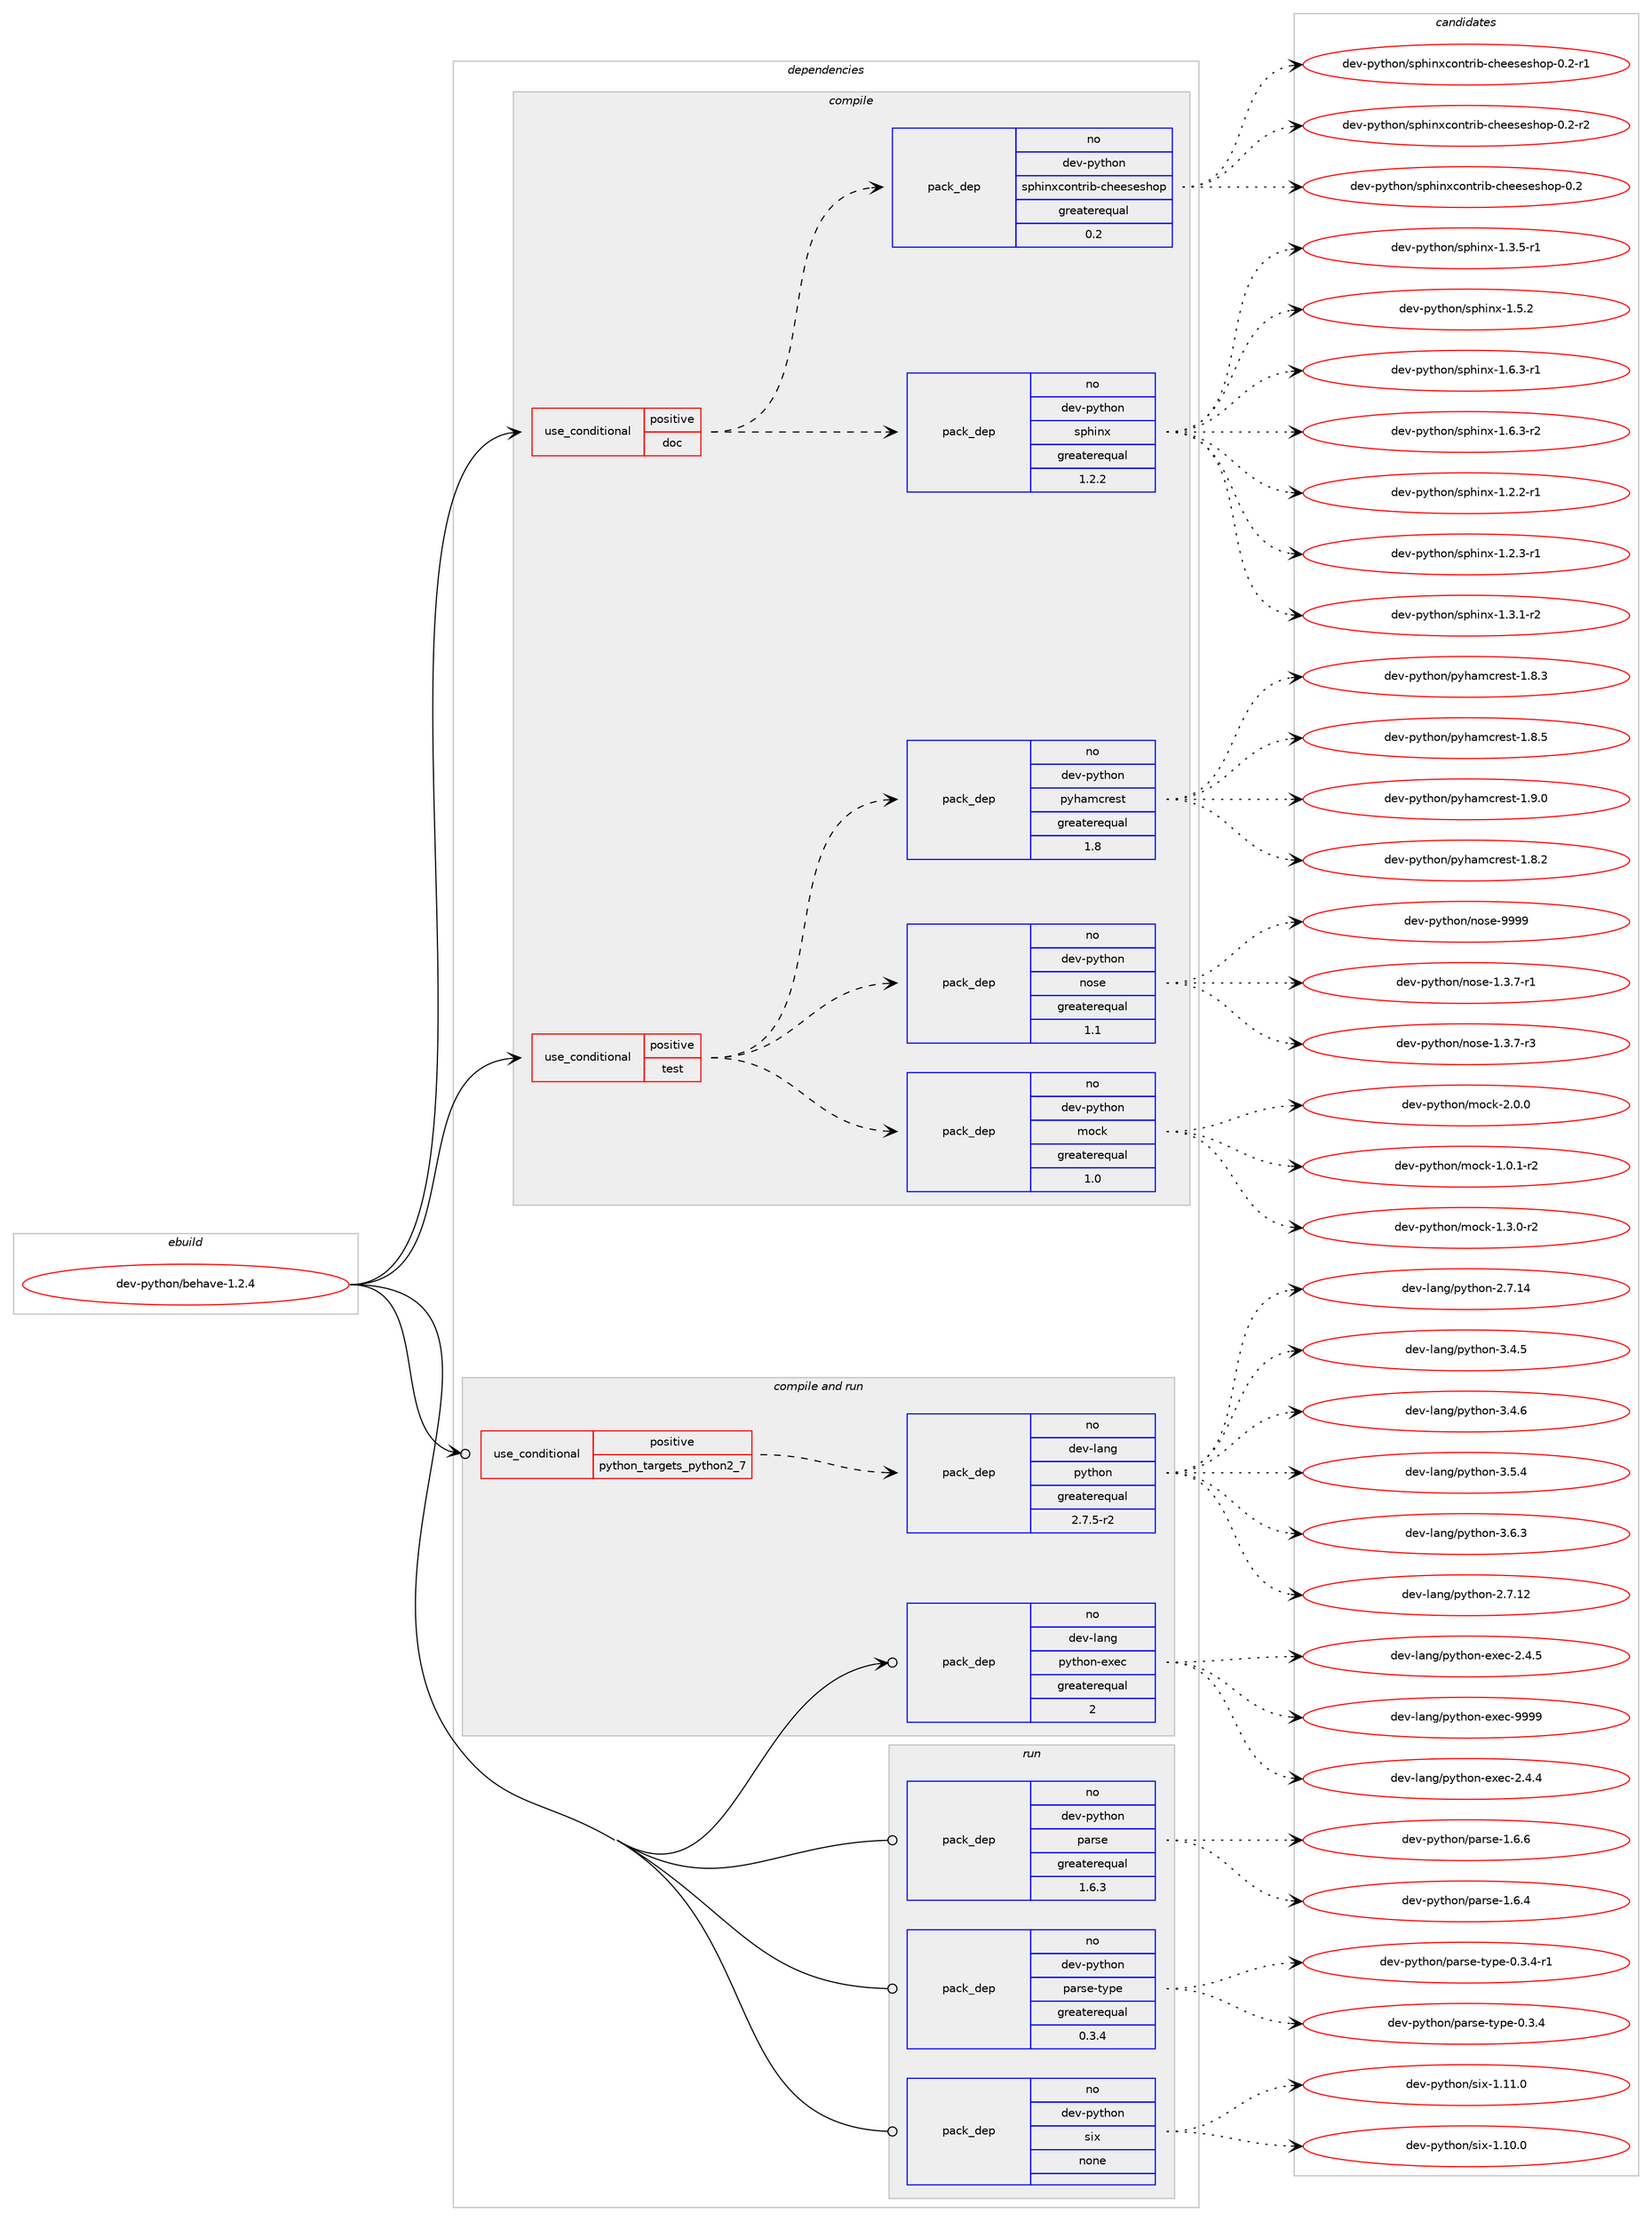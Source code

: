 digraph prolog {

# *************
# Graph options
# *************

newrank=true;
concentrate=true;
compound=true;
graph [rankdir=LR,fontname=Helvetica,fontsize=10,ranksep=1.5];#, ranksep=2.5, nodesep=0.2];
edge  [arrowhead=vee];
node  [fontname=Helvetica,fontsize=10];

# **********
# The ebuild
# **********

subgraph cluster_leftcol {
color=gray;
rank=same;
label=<<i>ebuild</i>>;
id [label="dev-python/behave-1.2.4", color=red, width=4, href="../dev-python/behave-1.2.4.svg"];
}

# ****************
# The dependencies
# ****************

subgraph cluster_midcol {
color=gray;
label=<<i>dependencies</i>>;
subgraph cluster_compile {
fillcolor="#eeeeee";
style=filled;
label=<<i>compile</i>>;
subgraph cond30059 {
dependency148502 [label=<<TABLE BORDER="0" CELLBORDER="1" CELLSPACING="0" CELLPADDING="4"><TR><TD ROWSPAN="3" CELLPADDING="10">use_conditional</TD></TR><TR><TD>positive</TD></TR><TR><TD>doc</TD></TR></TABLE>>, shape=none, color=red];
subgraph pack114622 {
dependency148503 [label=<<TABLE BORDER="0" CELLBORDER="1" CELLSPACING="0" CELLPADDING="4" WIDTH="220"><TR><TD ROWSPAN="6" CELLPADDING="30">pack_dep</TD></TR><TR><TD WIDTH="110">no</TD></TR><TR><TD>dev-python</TD></TR><TR><TD>sphinx</TD></TR><TR><TD>greaterequal</TD></TR><TR><TD>1.2.2</TD></TR></TABLE>>, shape=none, color=blue];
}
dependency148502:e -> dependency148503:w [weight=20,style="dashed",arrowhead="vee"];
subgraph pack114623 {
dependency148504 [label=<<TABLE BORDER="0" CELLBORDER="1" CELLSPACING="0" CELLPADDING="4" WIDTH="220"><TR><TD ROWSPAN="6" CELLPADDING="30">pack_dep</TD></TR><TR><TD WIDTH="110">no</TD></TR><TR><TD>dev-python</TD></TR><TR><TD>sphinxcontrib-cheeseshop</TD></TR><TR><TD>greaterequal</TD></TR><TR><TD>0.2</TD></TR></TABLE>>, shape=none, color=blue];
}
dependency148502:e -> dependency148504:w [weight=20,style="dashed",arrowhead="vee"];
}
id:e -> dependency148502:w [weight=20,style="solid",arrowhead="vee"];
subgraph cond30060 {
dependency148505 [label=<<TABLE BORDER="0" CELLBORDER="1" CELLSPACING="0" CELLPADDING="4"><TR><TD ROWSPAN="3" CELLPADDING="10">use_conditional</TD></TR><TR><TD>positive</TD></TR><TR><TD>test</TD></TR></TABLE>>, shape=none, color=red];
subgraph pack114624 {
dependency148506 [label=<<TABLE BORDER="0" CELLBORDER="1" CELLSPACING="0" CELLPADDING="4" WIDTH="220"><TR><TD ROWSPAN="6" CELLPADDING="30">pack_dep</TD></TR><TR><TD WIDTH="110">no</TD></TR><TR><TD>dev-python</TD></TR><TR><TD>mock</TD></TR><TR><TD>greaterequal</TD></TR><TR><TD>1.0</TD></TR></TABLE>>, shape=none, color=blue];
}
dependency148505:e -> dependency148506:w [weight=20,style="dashed",arrowhead="vee"];
subgraph pack114625 {
dependency148507 [label=<<TABLE BORDER="0" CELLBORDER="1" CELLSPACING="0" CELLPADDING="4" WIDTH="220"><TR><TD ROWSPAN="6" CELLPADDING="30">pack_dep</TD></TR><TR><TD WIDTH="110">no</TD></TR><TR><TD>dev-python</TD></TR><TR><TD>nose</TD></TR><TR><TD>greaterequal</TD></TR><TR><TD>1.1</TD></TR></TABLE>>, shape=none, color=blue];
}
dependency148505:e -> dependency148507:w [weight=20,style="dashed",arrowhead="vee"];
subgraph pack114626 {
dependency148508 [label=<<TABLE BORDER="0" CELLBORDER="1" CELLSPACING="0" CELLPADDING="4" WIDTH="220"><TR><TD ROWSPAN="6" CELLPADDING="30">pack_dep</TD></TR><TR><TD WIDTH="110">no</TD></TR><TR><TD>dev-python</TD></TR><TR><TD>pyhamcrest</TD></TR><TR><TD>greaterequal</TD></TR><TR><TD>1.8</TD></TR></TABLE>>, shape=none, color=blue];
}
dependency148505:e -> dependency148508:w [weight=20,style="dashed",arrowhead="vee"];
}
id:e -> dependency148505:w [weight=20,style="solid",arrowhead="vee"];
}
subgraph cluster_compileandrun {
fillcolor="#eeeeee";
style=filled;
label=<<i>compile and run</i>>;
subgraph cond30061 {
dependency148509 [label=<<TABLE BORDER="0" CELLBORDER="1" CELLSPACING="0" CELLPADDING="4"><TR><TD ROWSPAN="3" CELLPADDING="10">use_conditional</TD></TR><TR><TD>positive</TD></TR><TR><TD>python_targets_python2_7</TD></TR></TABLE>>, shape=none, color=red];
subgraph pack114627 {
dependency148510 [label=<<TABLE BORDER="0" CELLBORDER="1" CELLSPACING="0" CELLPADDING="4" WIDTH="220"><TR><TD ROWSPAN="6" CELLPADDING="30">pack_dep</TD></TR><TR><TD WIDTH="110">no</TD></TR><TR><TD>dev-lang</TD></TR><TR><TD>python</TD></TR><TR><TD>greaterequal</TD></TR><TR><TD>2.7.5-r2</TD></TR></TABLE>>, shape=none, color=blue];
}
dependency148509:e -> dependency148510:w [weight=20,style="dashed",arrowhead="vee"];
}
id:e -> dependency148509:w [weight=20,style="solid",arrowhead="odotvee"];
subgraph pack114628 {
dependency148511 [label=<<TABLE BORDER="0" CELLBORDER="1" CELLSPACING="0" CELLPADDING="4" WIDTH="220"><TR><TD ROWSPAN="6" CELLPADDING="30">pack_dep</TD></TR><TR><TD WIDTH="110">no</TD></TR><TR><TD>dev-lang</TD></TR><TR><TD>python-exec</TD></TR><TR><TD>greaterequal</TD></TR><TR><TD>2</TD></TR></TABLE>>, shape=none, color=blue];
}
id:e -> dependency148511:w [weight=20,style="solid",arrowhead="odotvee"];
}
subgraph cluster_run {
fillcolor="#eeeeee";
style=filled;
label=<<i>run</i>>;
subgraph pack114629 {
dependency148512 [label=<<TABLE BORDER="0" CELLBORDER="1" CELLSPACING="0" CELLPADDING="4" WIDTH="220"><TR><TD ROWSPAN="6" CELLPADDING="30">pack_dep</TD></TR><TR><TD WIDTH="110">no</TD></TR><TR><TD>dev-python</TD></TR><TR><TD>parse</TD></TR><TR><TD>greaterequal</TD></TR><TR><TD>1.6.3</TD></TR></TABLE>>, shape=none, color=blue];
}
id:e -> dependency148512:w [weight=20,style="solid",arrowhead="odot"];
subgraph pack114630 {
dependency148513 [label=<<TABLE BORDER="0" CELLBORDER="1" CELLSPACING="0" CELLPADDING="4" WIDTH="220"><TR><TD ROWSPAN="6" CELLPADDING="30">pack_dep</TD></TR><TR><TD WIDTH="110">no</TD></TR><TR><TD>dev-python</TD></TR><TR><TD>parse-type</TD></TR><TR><TD>greaterequal</TD></TR><TR><TD>0.3.4</TD></TR></TABLE>>, shape=none, color=blue];
}
id:e -> dependency148513:w [weight=20,style="solid",arrowhead="odot"];
subgraph pack114631 {
dependency148514 [label=<<TABLE BORDER="0" CELLBORDER="1" CELLSPACING="0" CELLPADDING="4" WIDTH="220"><TR><TD ROWSPAN="6" CELLPADDING="30">pack_dep</TD></TR><TR><TD WIDTH="110">no</TD></TR><TR><TD>dev-python</TD></TR><TR><TD>six</TD></TR><TR><TD>none</TD></TR><TR><TD></TD></TR></TABLE>>, shape=none, color=blue];
}
id:e -> dependency148514:w [weight=20,style="solid",arrowhead="odot"];
}
}

# **************
# The candidates
# **************

subgraph cluster_choices {
rank=same;
color=gray;
label=<<i>candidates</i>>;

subgraph choice114622 {
color=black;
nodesep=1;
choice10010111845112121116104111110471151121041051101204549465046504511449 [label="dev-python/sphinx-1.2.2-r1", color=red, width=4,href="../dev-python/sphinx-1.2.2-r1.svg"];
choice10010111845112121116104111110471151121041051101204549465046514511449 [label="dev-python/sphinx-1.2.3-r1", color=red, width=4,href="../dev-python/sphinx-1.2.3-r1.svg"];
choice10010111845112121116104111110471151121041051101204549465146494511450 [label="dev-python/sphinx-1.3.1-r2", color=red, width=4,href="../dev-python/sphinx-1.3.1-r2.svg"];
choice10010111845112121116104111110471151121041051101204549465146534511449 [label="dev-python/sphinx-1.3.5-r1", color=red, width=4,href="../dev-python/sphinx-1.3.5-r1.svg"];
choice1001011184511212111610411111047115112104105110120454946534650 [label="dev-python/sphinx-1.5.2", color=red, width=4,href="../dev-python/sphinx-1.5.2.svg"];
choice10010111845112121116104111110471151121041051101204549465446514511449 [label="dev-python/sphinx-1.6.3-r1", color=red, width=4,href="../dev-python/sphinx-1.6.3-r1.svg"];
choice10010111845112121116104111110471151121041051101204549465446514511450 [label="dev-python/sphinx-1.6.3-r2", color=red, width=4,href="../dev-python/sphinx-1.6.3-r2.svg"];
dependency148503:e -> choice10010111845112121116104111110471151121041051101204549465046504511449:w [style=dotted,weight="100"];
dependency148503:e -> choice10010111845112121116104111110471151121041051101204549465046514511449:w [style=dotted,weight="100"];
dependency148503:e -> choice10010111845112121116104111110471151121041051101204549465146494511450:w [style=dotted,weight="100"];
dependency148503:e -> choice10010111845112121116104111110471151121041051101204549465146534511449:w [style=dotted,weight="100"];
dependency148503:e -> choice1001011184511212111610411111047115112104105110120454946534650:w [style=dotted,weight="100"];
dependency148503:e -> choice10010111845112121116104111110471151121041051101204549465446514511449:w [style=dotted,weight="100"];
dependency148503:e -> choice10010111845112121116104111110471151121041051101204549465446514511450:w [style=dotted,weight="100"];
}
subgraph choice114623 {
color=black;
nodesep=1;
choice10010111845112121116104111110471151121041051101209911111011611410598459910410110111510111510411111245484650 [label="dev-python/sphinxcontrib-cheeseshop-0.2", color=red, width=4,href="../dev-python/sphinxcontrib-cheeseshop-0.2.svg"];
choice100101118451121211161041111104711511210410511012099111110116114105984599104101101115101115104111112454846504511449 [label="dev-python/sphinxcontrib-cheeseshop-0.2-r1", color=red, width=4,href="../dev-python/sphinxcontrib-cheeseshop-0.2-r1.svg"];
choice100101118451121211161041111104711511210410511012099111110116114105984599104101101115101115104111112454846504511450 [label="dev-python/sphinxcontrib-cheeseshop-0.2-r2", color=red, width=4,href="../dev-python/sphinxcontrib-cheeseshop-0.2-r2.svg"];
dependency148504:e -> choice10010111845112121116104111110471151121041051101209911111011611410598459910410110111510111510411111245484650:w [style=dotted,weight="100"];
dependency148504:e -> choice100101118451121211161041111104711511210410511012099111110116114105984599104101101115101115104111112454846504511449:w [style=dotted,weight="100"];
dependency148504:e -> choice100101118451121211161041111104711511210410511012099111110116114105984599104101101115101115104111112454846504511450:w [style=dotted,weight="100"];
}
subgraph choice114624 {
color=black;
nodesep=1;
choice1001011184511212111610411111047109111991074549464846494511450 [label="dev-python/mock-1.0.1-r2", color=red, width=4,href="../dev-python/mock-1.0.1-r2.svg"];
choice1001011184511212111610411111047109111991074549465146484511450 [label="dev-python/mock-1.3.0-r2", color=red, width=4,href="../dev-python/mock-1.3.0-r2.svg"];
choice100101118451121211161041111104710911199107455046484648 [label="dev-python/mock-2.0.0", color=red, width=4,href="../dev-python/mock-2.0.0.svg"];
dependency148506:e -> choice1001011184511212111610411111047109111991074549464846494511450:w [style=dotted,weight="100"];
dependency148506:e -> choice1001011184511212111610411111047109111991074549465146484511450:w [style=dotted,weight="100"];
dependency148506:e -> choice100101118451121211161041111104710911199107455046484648:w [style=dotted,weight="100"];
}
subgraph choice114625 {
color=black;
nodesep=1;
choice10010111845112121116104111110471101111151014549465146554511449 [label="dev-python/nose-1.3.7-r1", color=red, width=4,href="../dev-python/nose-1.3.7-r1.svg"];
choice10010111845112121116104111110471101111151014549465146554511451 [label="dev-python/nose-1.3.7-r3", color=red, width=4,href="../dev-python/nose-1.3.7-r3.svg"];
choice10010111845112121116104111110471101111151014557575757 [label="dev-python/nose-9999", color=red, width=4,href="../dev-python/nose-9999.svg"];
dependency148507:e -> choice10010111845112121116104111110471101111151014549465146554511449:w [style=dotted,weight="100"];
dependency148507:e -> choice10010111845112121116104111110471101111151014549465146554511451:w [style=dotted,weight="100"];
dependency148507:e -> choice10010111845112121116104111110471101111151014557575757:w [style=dotted,weight="100"];
}
subgraph choice114626 {
color=black;
nodesep=1;
choice10010111845112121116104111110471121211049710999114101115116454946564650 [label="dev-python/pyhamcrest-1.8.2", color=red, width=4,href="../dev-python/pyhamcrest-1.8.2.svg"];
choice10010111845112121116104111110471121211049710999114101115116454946564651 [label="dev-python/pyhamcrest-1.8.3", color=red, width=4,href="../dev-python/pyhamcrest-1.8.3.svg"];
choice10010111845112121116104111110471121211049710999114101115116454946564653 [label="dev-python/pyhamcrest-1.8.5", color=red, width=4,href="../dev-python/pyhamcrest-1.8.5.svg"];
choice10010111845112121116104111110471121211049710999114101115116454946574648 [label="dev-python/pyhamcrest-1.9.0", color=red, width=4,href="../dev-python/pyhamcrest-1.9.0.svg"];
dependency148508:e -> choice10010111845112121116104111110471121211049710999114101115116454946564650:w [style=dotted,weight="100"];
dependency148508:e -> choice10010111845112121116104111110471121211049710999114101115116454946564651:w [style=dotted,weight="100"];
dependency148508:e -> choice10010111845112121116104111110471121211049710999114101115116454946564653:w [style=dotted,weight="100"];
dependency148508:e -> choice10010111845112121116104111110471121211049710999114101115116454946574648:w [style=dotted,weight="100"];
}
subgraph choice114627 {
color=black;
nodesep=1;
choice10010111845108971101034711212111610411111045504655464950 [label="dev-lang/python-2.7.12", color=red, width=4,href="../dev-lang/python-2.7.12.svg"];
choice10010111845108971101034711212111610411111045504655464952 [label="dev-lang/python-2.7.14", color=red, width=4,href="../dev-lang/python-2.7.14.svg"];
choice100101118451089711010347112121116104111110455146524653 [label="dev-lang/python-3.4.5", color=red, width=4,href="../dev-lang/python-3.4.5.svg"];
choice100101118451089711010347112121116104111110455146524654 [label="dev-lang/python-3.4.6", color=red, width=4,href="../dev-lang/python-3.4.6.svg"];
choice100101118451089711010347112121116104111110455146534652 [label="dev-lang/python-3.5.4", color=red, width=4,href="../dev-lang/python-3.5.4.svg"];
choice100101118451089711010347112121116104111110455146544651 [label="dev-lang/python-3.6.3", color=red, width=4,href="../dev-lang/python-3.6.3.svg"];
dependency148510:e -> choice10010111845108971101034711212111610411111045504655464950:w [style=dotted,weight="100"];
dependency148510:e -> choice10010111845108971101034711212111610411111045504655464952:w [style=dotted,weight="100"];
dependency148510:e -> choice100101118451089711010347112121116104111110455146524653:w [style=dotted,weight="100"];
dependency148510:e -> choice100101118451089711010347112121116104111110455146524654:w [style=dotted,weight="100"];
dependency148510:e -> choice100101118451089711010347112121116104111110455146534652:w [style=dotted,weight="100"];
dependency148510:e -> choice100101118451089711010347112121116104111110455146544651:w [style=dotted,weight="100"];
}
subgraph choice114628 {
color=black;
nodesep=1;
choice1001011184510897110103471121211161041111104510112010199455046524652 [label="dev-lang/python-exec-2.4.4", color=red, width=4,href="../dev-lang/python-exec-2.4.4.svg"];
choice1001011184510897110103471121211161041111104510112010199455046524653 [label="dev-lang/python-exec-2.4.5", color=red, width=4,href="../dev-lang/python-exec-2.4.5.svg"];
choice10010111845108971101034711212111610411111045101120101994557575757 [label="dev-lang/python-exec-9999", color=red, width=4,href="../dev-lang/python-exec-9999.svg"];
dependency148511:e -> choice1001011184510897110103471121211161041111104510112010199455046524652:w [style=dotted,weight="100"];
dependency148511:e -> choice1001011184510897110103471121211161041111104510112010199455046524653:w [style=dotted,weight="100"];
dependency148511:e -> choice10010111845108971101034711212111610411111045101120101994557575757:w [style=dotted,weight="100"];
}
subgraph choice114629 {
color=black;
nodesep=1;
choice100101118451121211161041111104711297114115101454946544652 [label="dev-python/parse-1.6.4", color=red, width=4,href="../dev-python/parse-1.6.4.svg"];
choice100101118451121211161041111104711297114115101454946544654 [label="dev-python/parse-1.6.6", color=red, width=4,href="../dev-python/parse-1.6.6.svg"];
dependency148512:e -> choice100101118451121211161041111104711297114115101454946544652:w [style=dotted,weight="100"];
dependency148512:e -> choice100101118451121211161041111104711297114115101454946544654:w [style=dotted,weight="100"];
}
subgraph choice114630 {
color=black;
nodesep=1;
choice10010111845112121116104111110471129711411510145116121112101454846514652 [label="dev-python/parse-type-0.3.4", color=red, width=4,href="../dev-python/parse-type-0.3.4.svg"];
choice100101118451121211161041111104711297114115101451161211121014548465146524511449 [label="dev-python/parse-type-0.3.4-r1", color=red, width=4,href="../dev-python/parse-type-0.3.4-r1.svg"];
dependency148513:e -> choice10010111845112121116104111110471129711411510145116121112101454846514652:w [style=dotted,weight="100"];
dependency148513:e -> choice100101118451121211161041111104711297114115101451161211121014548465146524511449:w [style=dotted,weight="100"];
}
subgraph choice114631 {
color=black;
nodesep=1;
choice100101118451121211161041111104711510512045494649484648 [label="dev-python/six-1.10.0", color=red, width=4,href="../dev-python/six-1.10.0.svg"];
choice100101118451121211161041111104711510512045494649494648 [label="dev-python/six-1.11.0", color=red, width=4,href="../dev-python/six-1.11.0.svg"];
dependency148514:e -> choice100101118451121211161041111104711510512045494649484648:w [style=dotted,weight="100"];
dependency148514:e -> choice100101118451121211161041111104711510512045494649494648:w [style=dotted,weight="100"];
}
}

}
